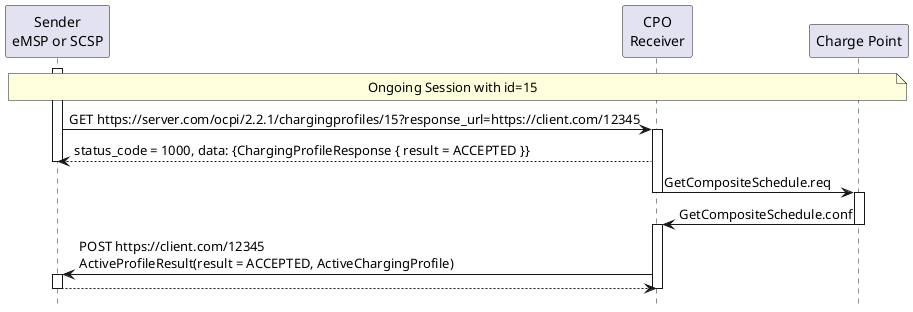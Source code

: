 @startuml
hide footbox

participant "Sender\neMSP or SCSP" as eMSP
participant "CPO\nReceiver" as CPO
participant "Charge Point" as CP

NOTE over eMSP, CP: Ongoing Session with id=15

activate eMSP
eMSP -> CPO: GET https:~//server.com/ocpi/2.2.1/chargingprofiles/15?response_url=https:~//client.com/12345
activate CPO
CPO  --> eMSP: status_code = 1000, data: {ChargingProfileResponse { result = ACCEPTED }}
deactivate eMSP

CPO  ->  CP:   GetCompositeSchedule.req
deactivate CPO
activate CP
CP   ->  CPO:  GetCompositeSchedule.conf
deactivate CP
activate CPO
CPO  ->  eMSP: POST https:~//client.com/12345\nActiveProfileResult(result = ACCEPTED, ActiveChargingProfile)
activate eMSP
eMSP --> CPO:
deactivate CPO
deactivate eMSP

@enduml
